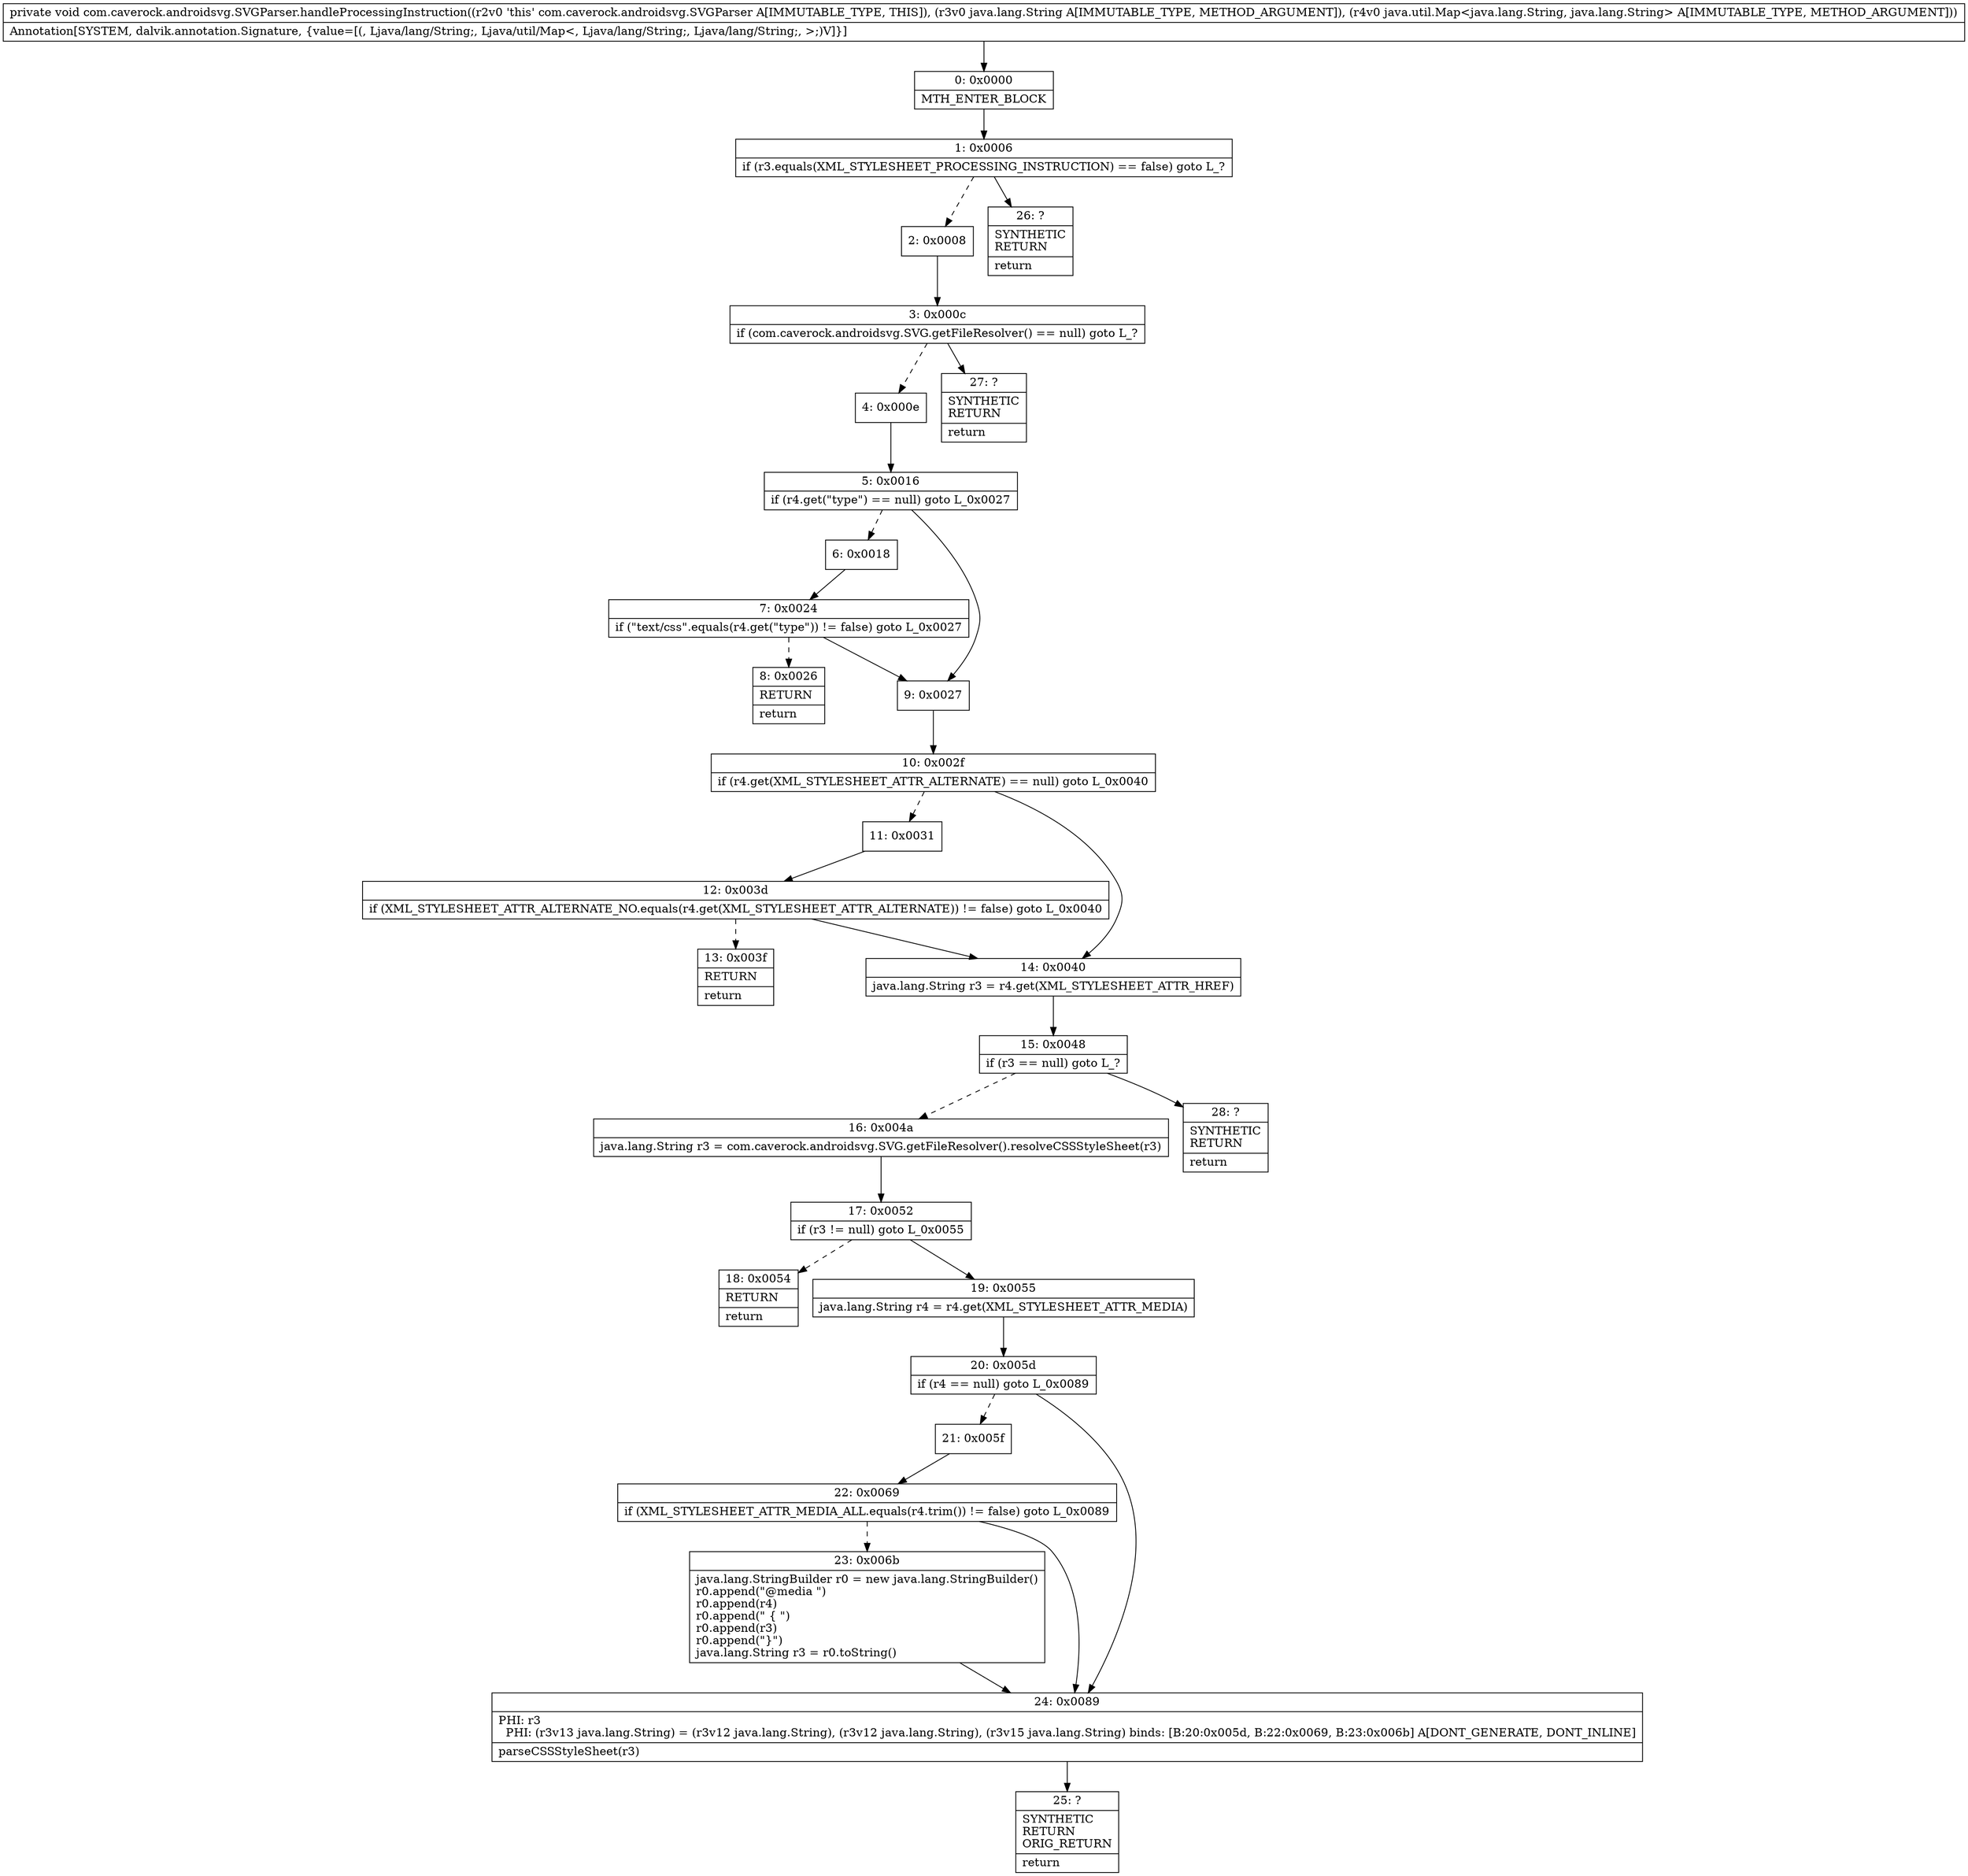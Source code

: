 digraph "CFG forcom.caverock.androidsvg.SVGParser.handleProcessingInstruction(Ljava\/lang\/String;Ljava\/util\/Map;)V" {
Node_0 [shape=record,label="{0\:\ 0x0000|MTH_ENTER_BLOCK\l}"];
Node_1 [shape=record,label="{1\:\ 0x0006|if (r3.equals(XML_STYLESHEET_PROCESSING_INSTRUCTION) == false) goto L_?\l}"];
Node_2 [shape=record,label="{2\:\ 0x0008}"];
Node_3 [shape=record,label="{3\:\ 0x000c|if (com.caverock.androidsvg.SVG.getFileResolver() == null) goto L_?\l}"];
Node_4 [shape=record,label="{4\:\ 0x000e}"];
Node_5 [shape=record,label="{5\:\ 0x0016|if (r4.get(\"type\") == null) goto L_0x0027\l}"];
Node_6 [shape=record,label="{6\:\ 0x0018}"];
Node_7 [shape=record,label="{7\:\ 0x0024|if (\"text\/css\".equals(r4.get(\"type\")) != false) goto L_0x0027\l}"];
Node_8 [shape=record,label="{8\:\ 0x0026|RETURN\l|return\l}"];
Node_9 [shape=record,label="{9\:\ 0x0027}"];
Node_10 [shape=record,label="{10\:\ 0x002f|if (r4.get(XML_STYLESHEET_ATTR_ALTERNATE) == null) goto L_0x0040\l}"];
Node_11 [shape=record,label="{11\:\ 0x0031}"];
Node_12 [shape=record,label="{12\:\ 0x003d|if (XML_STYLESHEET_ATTR_ALTERNATE_NO.equals(r4.get(XML_STYLESHEET_ATTR_ALTERNATE)) != false) goto L_0x0040\l}"];
Node_13 [shape=record,label="{13\:\ 0x003f|RETURN\l|return\l}"];
Node_14 [shape=record,label="{14\:\ 0x0040|java.lang.String r3 = r4.get(XML_STYLESHEET_ATTR_HREF)\l}"];
Node_15 [shape=record,label="{15\:\ 0x0048|if (r3 == null) goto L_?\l}"];
Node_16 [shape=record,label="{16\:\ 0x004a|java.lang.String r3 = com.caverock.androidsvg.SVG.getFileResolver().resolveCSSStyleSheet(r3)\l}"];
Node_17 [shape=record,label="{17\:\ 0x0052|if (r3 != null) goto L_0x0055\l}"];
Node_18 [shape=record,label="{18\:\ 0x0054|RETURN\l|return\l}"];
Node_19 [shape=record,label="{19\:\ 0x0055|java.lang.String r4 = r4.get(XML_STYLESHEET_ATTR_MEDIA)\l}"];
Node_20 [shape=record,label="{20\:\ 0x005d|if (r4 == null) goto L_0x0089\l}"];
Node_21 [shape=record,label="{21\:\ 0x005f}"];
Node_22 [shape=record,label="{22\:\ 0x0069|if (XML_STYLESHEET_ATTR_MEDIA_ALL.equals(r4.trim()) != false) goto L_0x0089\l}"];
Node_23 [shape=record,label="{23\:\ 0x006b|java.lang.StringBuilder r0 = new java.lang.StringBuilder()\lr0.append(\"@media \")\lr0.append(r4)\lr0.append(\" \{ \")\lr0.append(r3)\lr0.append(\"\}\")\ljava.lang.String r3 = r0.toString()\l}"];
Node_24 [shape=record,label="{24\:\ 0x0089|PHI: r3 \l  PHI: (r3v13 java.lang.String) = (r3v12 java.lang.String), (r3v12 java.lang.String), (r3v15 java.lang.String) binds: [B:20:0x005d, B:22:0x0069, B:23:0x006b] A[DONT_GENERATE, DONT_INLINE]\l|parseCSSStyleSheet(r3)\l}"];
Node_25 [shape=record,label="{25\:\ ?|SYNTHETIC\lRETURN\lORIG_RETURN\l|return\l}"];
Node_26 [shape=record,label="{26\:\ ?|SYNTHETIC\lRETURN\l|return\l}"];
Node_27 [shape=record,label="{27\:\ ?|SYNTHETIC\lRETURN\l|return\l}"];
Node_28 [shape=record,label="{28\:\ ?|SYNTHETIC\lRETURN\l|return\l}"];
MethodNode[shape=record,label="{private void com.caverock.androidsvg.SVGParser.handleProcessingInstruction((r2v0 'this' com.caverock.androidsvg.SVGParser A[IMMUTABLE_TYPE, THIS]), (r3v0 java.lang.String A[IMMUTABLE_TYPE, METHOD_ARGUMENT]), (r4v0 java.util.Map\<java.lang.String, java.lang.String\> A[IMMUTABLE_TYPE, METHOD_ARGUMENT]))  | Annotation[SYSTEM, dalvik.annotation.Signature, \{value=[(, Ljava\/lang\/String;, Ljava\/util\/Map\<, Ljava\/lang\/String;, Ljava\/lang\/String;, \>;)V]\}]\l}"];
MethodNode -> Node_0;
Node_0 -> Node_1;
Node_1 -> Node_2[style=dashed];
Node_1 -> Node_26;
Node_2 -> Node_3;
Node_3 -> Node_4[style=dashed];
Node_3 -> Node_27;
Node_4 -> Node_5;
Node_5 -> Node_6[style=dashed];
Node_5 -> Node_9;
Node_6 -> Node_7;
Node_7 -> Node_8[style=dashed];
Node_7 -> Node_9;
Node_9 -> Node_10;
Node_10 -> Node_11[style=dashed];
Node_10 -> Node_14;
Node_11 -> Node_12;
Node_12 -> Node_13[style=dashed];
Node_12 -> Node_14;
Node_14 -> Node_15;
Node_15 -> Node_16[style=dashed];
Node_15 -> Node_28;
Node_16 -> Node_17;
Node_17 -> Node_18[style=dashed];
Node_17 -> Node_19;
Node_19 -> Node_20;
Node_20 -> Node_21[style=dashed];
Node_20 -> Node_24;
Node_21 -> Node_22;
Node_22 -> Node_23[style=dashed];
Node_22 -> Node_24;
Node_23 -> Node_24;
Node_24 -> Node_25;
}

